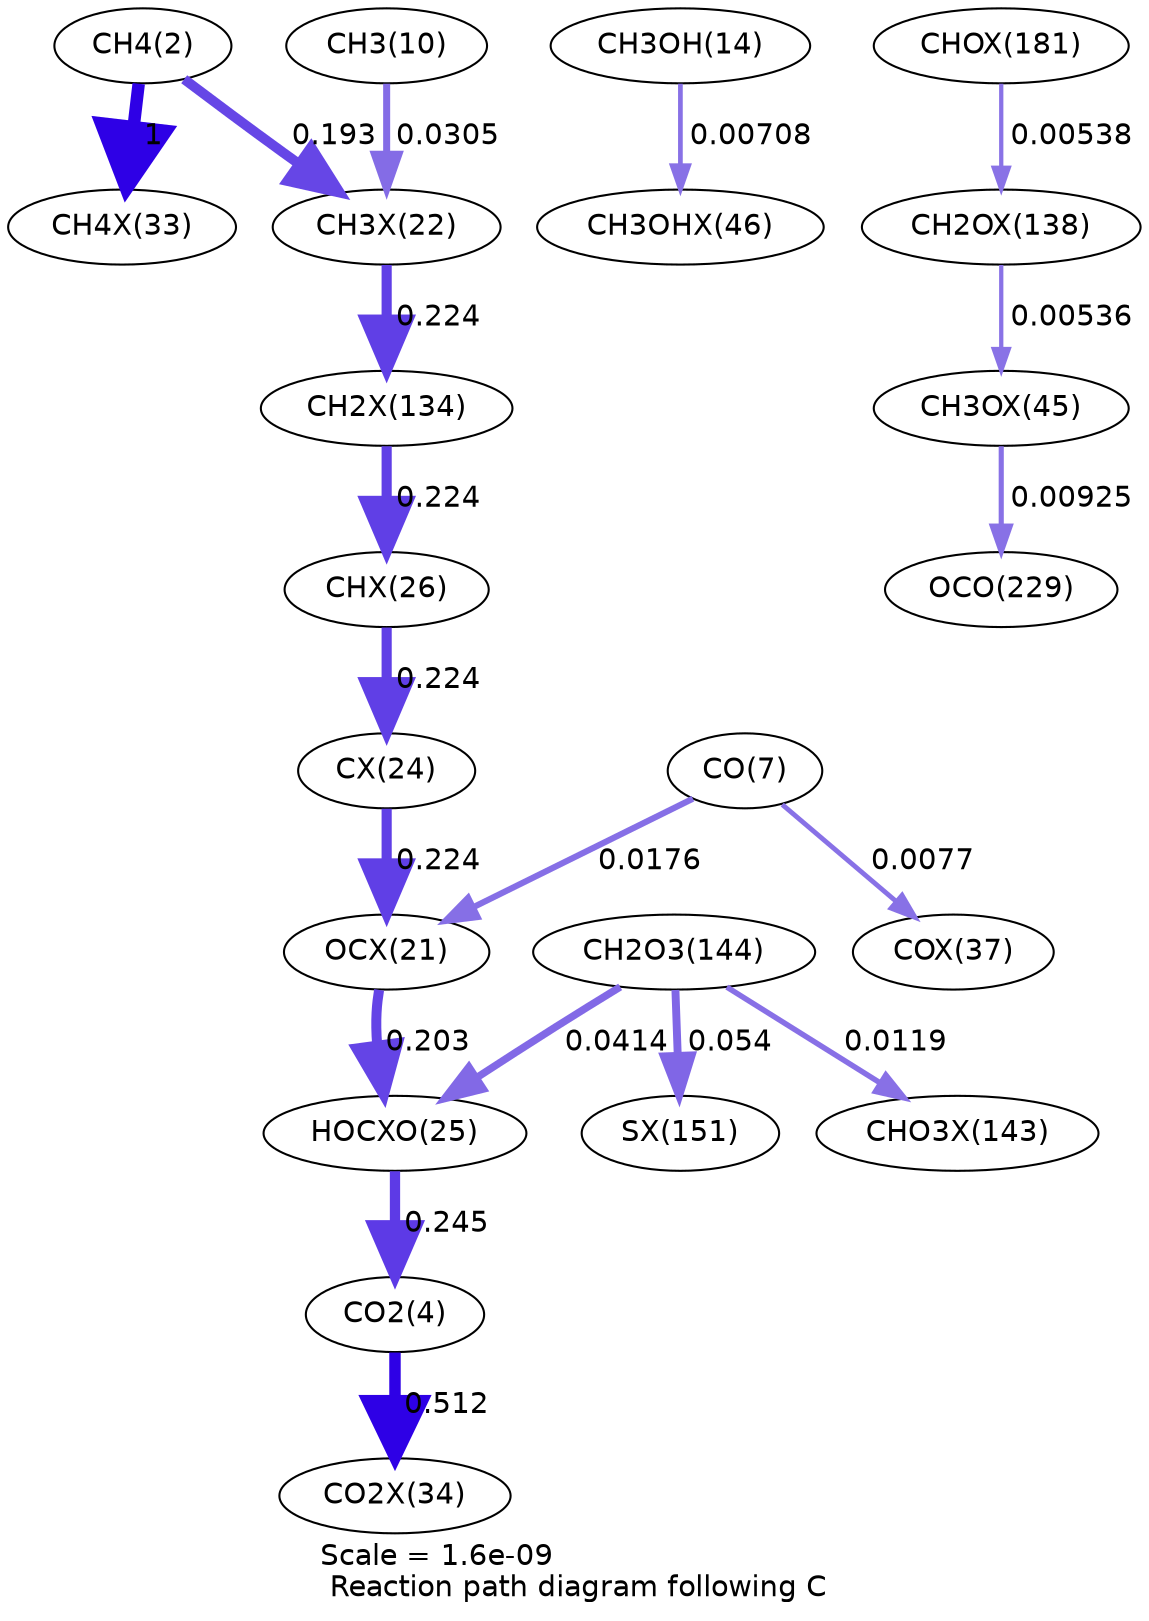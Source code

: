 digraph reaction_paths {
center=1;
s4 -> s34[fontname="Helvetica", penwidth=6, arrowsize=3, color="0.7, 1.5, 0.9"
, label=" 1"];
s4 -> s28[fontname="Helvetica", penwidth=4.76, arrowsize=2.38, color="0.7, 0.693, 0.9"
, label=" 0.193"];
s12 -> s28[fontname="Helvetica", penwidth=3.37, arrowsize=1.68, color="0.7, 0.53, 0.9"
, label=" 0.0305"];
s28 -> s44[fontname="Helvetica", penwidth=4.87, arrowsize=2.44, color="0.7, 0.724, 0.9"
, label=" 0.224"];
s16 -> s42[fontname="Helvetica", penwidth=2.26, arrowsize=1.13, color="0.7, 0.507, 0.9"
, label=" 0.00708"];
s44 -> s32[fontname="Helvetica", penwidth=4.87, arrowsize=2.44, color="0.7, 0.724, 0.9"
, label=" 0.224"];
s32 -> s30[fontname="Helvetica", penwidth=4.87, arrowsize=2.44, color="0.7, 0.724, 0.9"
, label=" 0.224"];
s9 -> s27[fontname="Helvetica", penwidth=2.95, arrowsize=1.47, color="0.7, 0.518, 0.9"
, label=" 0.0176"];
s9 -> s38[fontname="Helvetica", penwidth=2.33, arrowsize=1.16, color="0.7, 0.508, 0.9"
, label=" 0.0077"];
s27 -> s31[fontname="Helvetica", penwidth=4.8, arrowsize=2.4, color="0.7, 0.703, 0.9"
, label=" 0.203"];
s30 -> s27[fontname="Helvetica", penwidth=4.87, arrowsize=2.44, color="0.7, 0.724, 0.9"
, label=" 0.224"];
s31 -> s6[fontname="Helvetica", penwidth=4.94, arrowsize=2.47, color="0.7, 0.745, 0.9"
, label=" 0.245"];
s6 -> s35[fontname="Helvetica", penwidth=5.49, arrowsize=2.75, color="0.7, 1.01, 0.9"
, label=" 0.512"];
s22 -> s31[fontname="Helvetica", penwidth=3.6, arrowsize=1.8, color="0.7, 0.541, 0.9"
, label=" 0.0414"];
s22 -> s49[fontname="Helvetica", penwidth=3.8, arrowsize=1.9, color="0.7, 0.554, 0.9"
, label=" 0.054"];
s22 -> s48[fontname="Helvetica", penwidth=2.65, arrowsize=1.33, color="0.7, 0.512, 0.9"
, label=" 0.0119"];
s41 -> s23[fontname="Helvetica", penwidth=2.46, arrowsize=1.23, color="0.7, 0.509, 0.9"
, label=" 0.00925"];
s46 -> s41[fontname="Helvetica", penwidth=2.05, arrowsize=1.03, color="0.7, 0.505, 0.9"
, label=" 0.00536"];
s51 -> s46[fontname="Helvetica", penwidth=2.05, arrowsize=1.03, color="0.7, 0.505, 0.9"
, label=" 0.00538"];
s4 [ fontname="Helvetica", label="CH4(2)"];
s6 [ fontname="Helvetica", label="CO2(4)"];
s9 [ fontname="Helvetica", label="CO(7)"];
s12 [ fontname="Helvetica", label="CH3(10)"];
s16 [ fontname="Helvetica", label="CH3OH(14)"];
s22 [ fontname="Helvetica", label="CH2O3(144)"];
s23 [ fontname="Helvetica", label="OCO(229)"];
s27 [ fontname="Helvetica", label="OCX(21)"];
s28 [ fontname="Helvetica", label="CH3X(22)"];
s30 [ fontname="Helvetica", label="CX(24)"];
s31 [ fontname="Helvetica", label="HOCXO(25)"];
s32 [ fontname="Helvetica", label="CHX(26)"];
s34 [ fontname="Helvetica", label="CH4X(33)"];
s35 [ fontname="Helvetica", label="CO2X(34)"];
s38 [ fontname="Helvetica", label="COX(37)"];
s41 [ fontname="Helvetica", label="CH3OX(45)"];
s42 [ fontname="Helvetica", label="CH3OHX(46)"];
s44 [ fontname="Helvetica", label="CH2X(134)"];
s46 [ fontname="Helvetica", label="CH2OX(138)"];
s48 [ fontname="Helvetica", label="CHO3X(143)"];
s49 [ fontname="Helvetica", label="SX(151)"];
s51 [ fontname="Helvetica", label="CHOX(181)"];
 label = "Scale = 1.6e-09\l Reaction path diagram following C";
 fontname = "Helvetica";
}
